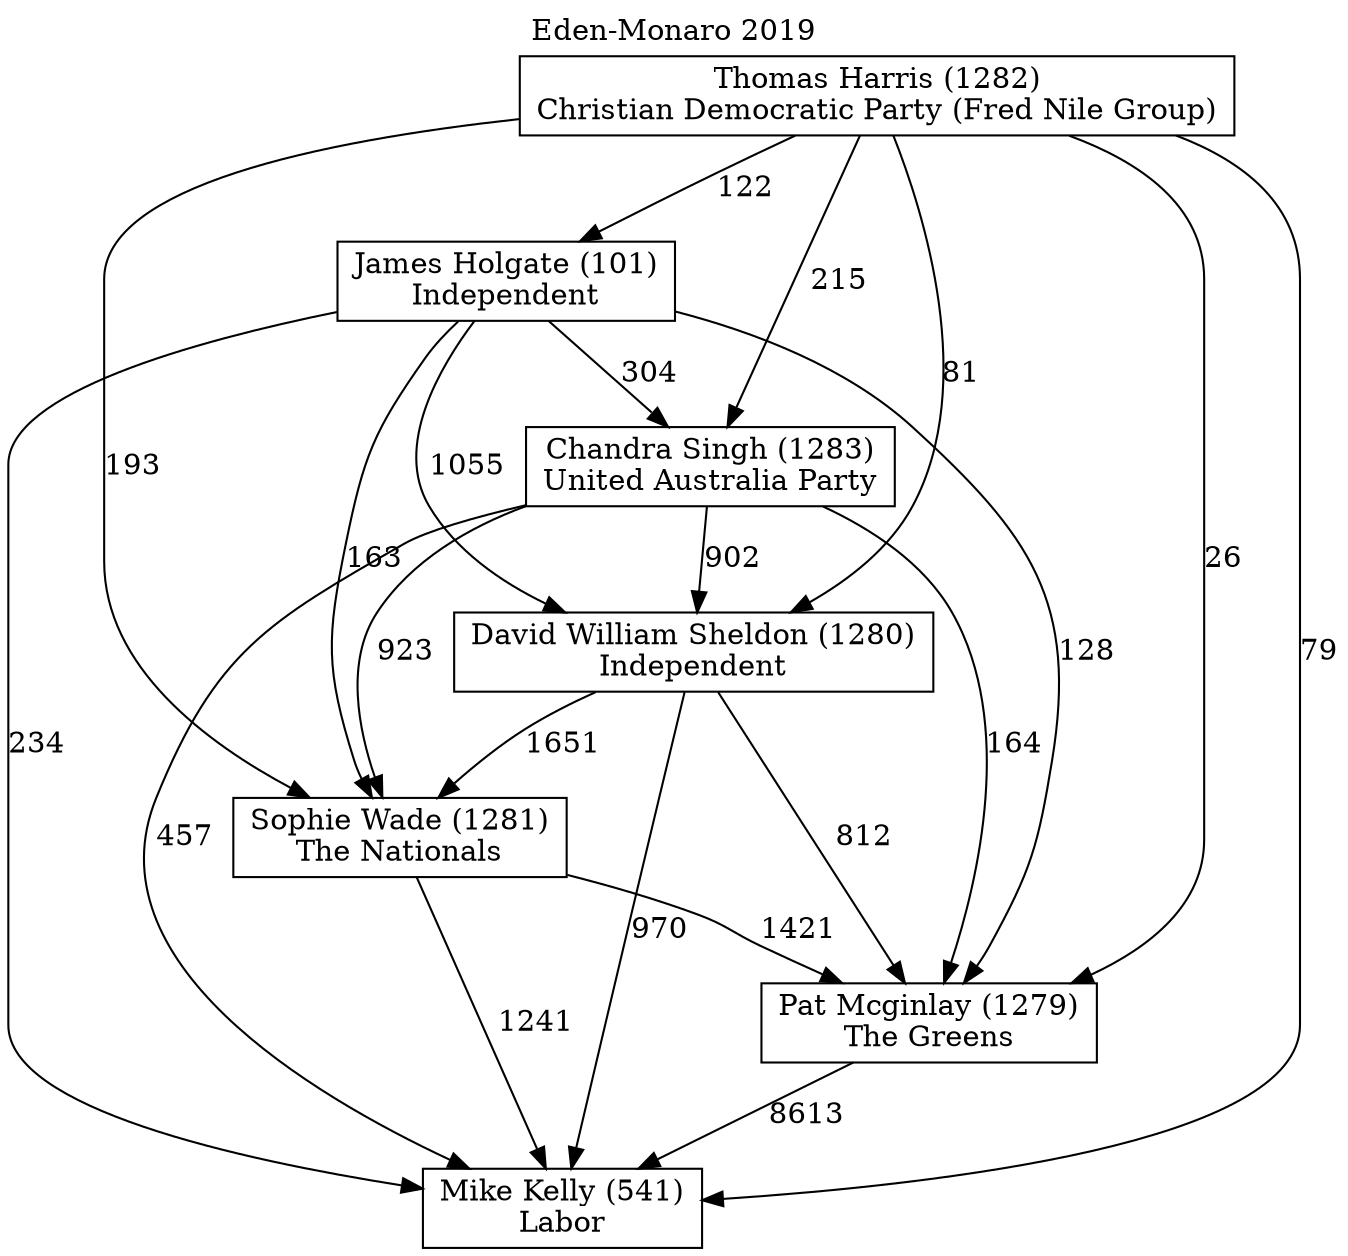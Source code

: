 // House preference flow
digraph "Mike Kelly (541)_Eden-Monaro_2019" {
	graph [label="Eden-Monaro 2019" labelloc=t mclimit=10]
	node [shape=box]
	"Chandra Singh (1283)" [label="Chandra Singh (1283)
United Australia Party"]
	"David William Sheldon (1280)" [label="David William Sheldon (1280)
Independent"]
	"James Holgate (101)" [label="James Holgate (101)
Independent"]
	"Mike Kelly (541)" [label="Mike Kelly (541)
Labor"]
	"Pat Mcginlay (1279)" [label="Pat Mcginlay (1279)
The Greens"]
	"Sophie Wade (1281)" [label="Sophie Wade (1281)
The Nationals"]
	"Thomas Harris (1282)" [label="Thomas Harris (1282)
Christian Democratic Party (Fred Nile Group)"]
	"Chandra Singh (1283)" -> "David William Sheldon (1280)" [label=902]
	"Chandra Singh (1283)" -> "Mike Kelly (541)" [label=457]
	"Chandra Singh (1283)" -> "Pat Mcginlay (1279)" [label=164]
	"Chandra Singh (1283)" -> "Sophie Wade (1281)" [label=923]
	"David William Sheldon (1280)" -> "Mike Kelly (541)" [label=970]
	"David William Sheldon (1280)" -> "Pat Mcginlay (1279)" [label=812]
	"David William Sheldon (1280)" -> "Sophie Wade (1281)" [label=1651]
	"James Holgate (101)" -> "Chandra Singh (1283)" [label=304]
	"James Holgate (101)" -> "David William Sheldon (1280)" [label=1055]
	"James Holgate (101)" -> "Mike Kelly (541)" [label=234]
	"James Holgate (101)" -> "Pat Mcginlay (1279)" [label=128]
	"James Holgate (101)" -> "Sophie Wade (1281)" [label=163]
	"Pat Mcginlay (1279)" -> "Mike Kelly (541)" [label=8613]
	"Sophie Wade (1281)" -> "Mike Kelly (541)" [label=1241]
	"Sophie Wade (1281)" -> "Pat Mcginlay (1279)" [label=1421]
	"Thomas Harris (1282)" -> "Chandra Singh (1283)" [label=215]
	"Thomas Harris (1282)" -> "David William Sheldon (1280)" [label=81]
	"Thomas Harris (1282)" -> "James Holgate (101)" [label=122]
	"Thomas Harris (1282)" -> "Mike Kelly (541)" [label=79]
	"Thomas Harris (1282)" -> "Pat Mcginlay (1279)" [label=26]
	"Thomas Harris (1282)" -> "Sophie Wade (1281)" [label=193]
}
